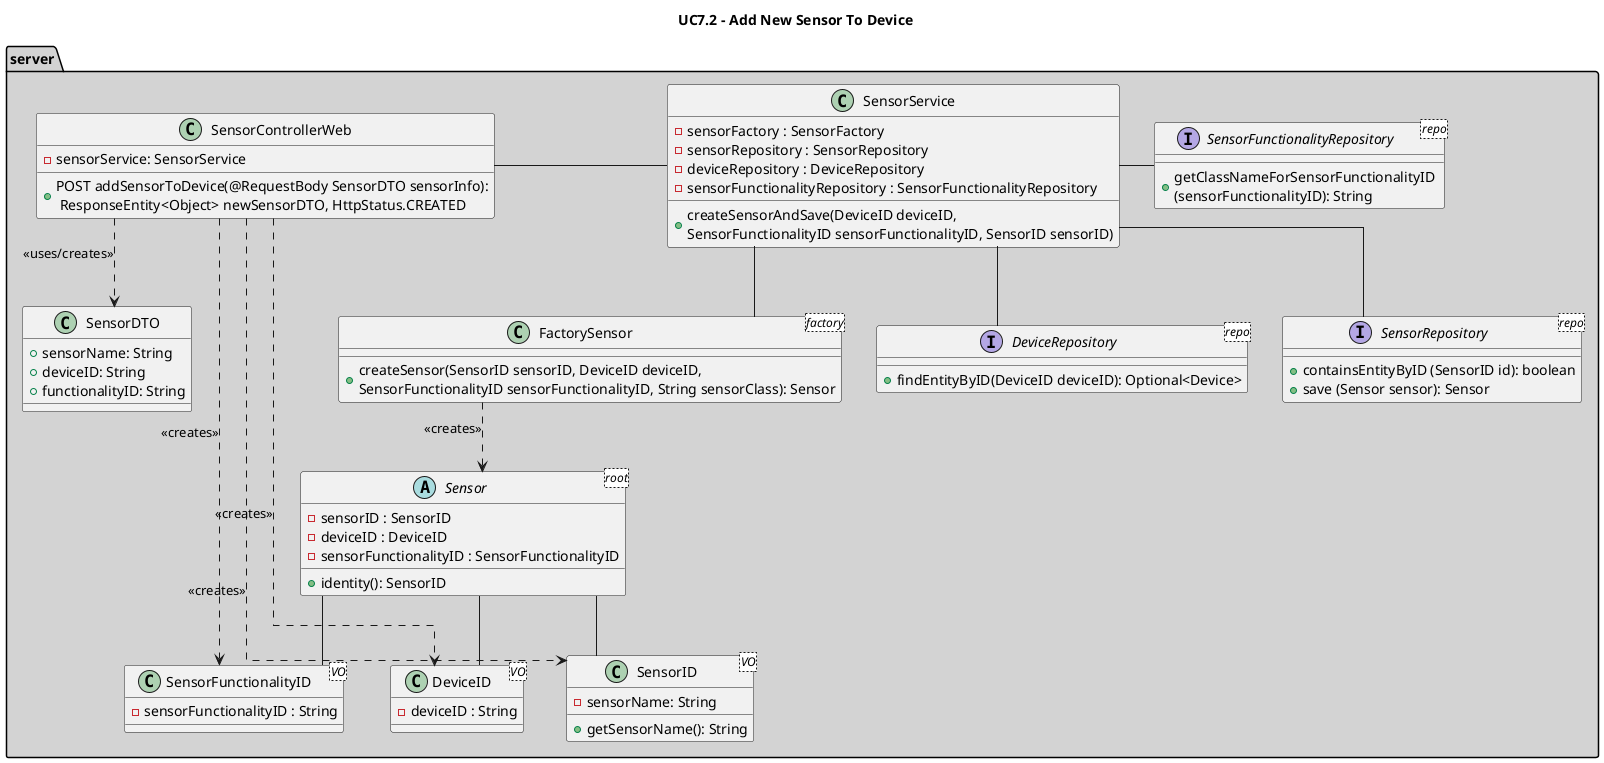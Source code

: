 @startuml
title UC7.2 - Add New Sensor To Device
'https://plantuml.com/class-diagram
skinparam linetype ortho

package server #LightGray {
class SensorControllerWeb {
    -sensorService: SensorService
    +POST addSensorToDevice(@RequestBody SensorDTO sensorInfo):\n ResponseEntity<Object> newSensorDTO, HttpStatus.CREATED
}

class SensorDTO{
    +sensorName: String
    +deviceID: String
    +functionalityID: String
}

interface SensorRepository <repo>{
    +containsEntityByID (SensorID id): boolean
    +save (Sensor sensor): Sensor
}

interface SensorFunctionalityRepository <repo>{
    +getClassNameForSensorFunctionalityID \n(sensorFunctionalityID): String
}

abstract class Sensor <root>{
    -sensorID : SensorID
    -deviceID : DeviceID
    -sensorFunctionalityID : SensorFunctionalityID
    +identity(): SensorID
}

Sensor -- SensorFunctionalityID
Sensor -- DeviceID
Sensor -- SensorID

class SensorID <VO>{
    -sensorName: String
    +getSensorName(): String
}

class DeviceID <VO>{
- deviceID : String
}

class SensorFunctionalityID <VO>{
- sensorFunctionalityID : String
}

class SensorService {
    -sensorFactory : SensorFactory
    -sensorRepository : SensorRepository
    -deviceRepository : DeviceRepository
    -sensorFunctionalityRepository : SensorFunctionalityRepository
    +createSensorAndSave(DeviceID deviceID, \nSensorFunctionalityID sensorFunctionalityID, SensorID sensorID)
}

class FactorySensor <factory>{
    +createSensor(SensorID sensorID, DeviceID deviceID, \nSensorFunctionalityID sensorFunctionalityID, String sensorClass): Sensor
}

interface DeviceRepository <repo>{
    +findEntityByID(DeviceID deviceID): Optional<Device>
}

SensorControllerWeb ..> SensorID: <<creates>>
SensorControllerWeb ..> SensorFunctionalityID: <<creates>>
SensorControllerWeb ..> DeviceID: <<creates>>
SensorControllerWeb ..> SensorDTO: <<uses/creates>>
SensorControllerWeb - SensorService
SensorService --  SensorRepository
SensorService --  DeviceRepository
SensorService --  FactorySensor
SensorService - SensorFunctionalityRepository
FactorySensor ..> Sensor: <<creates>>

}

@enduml